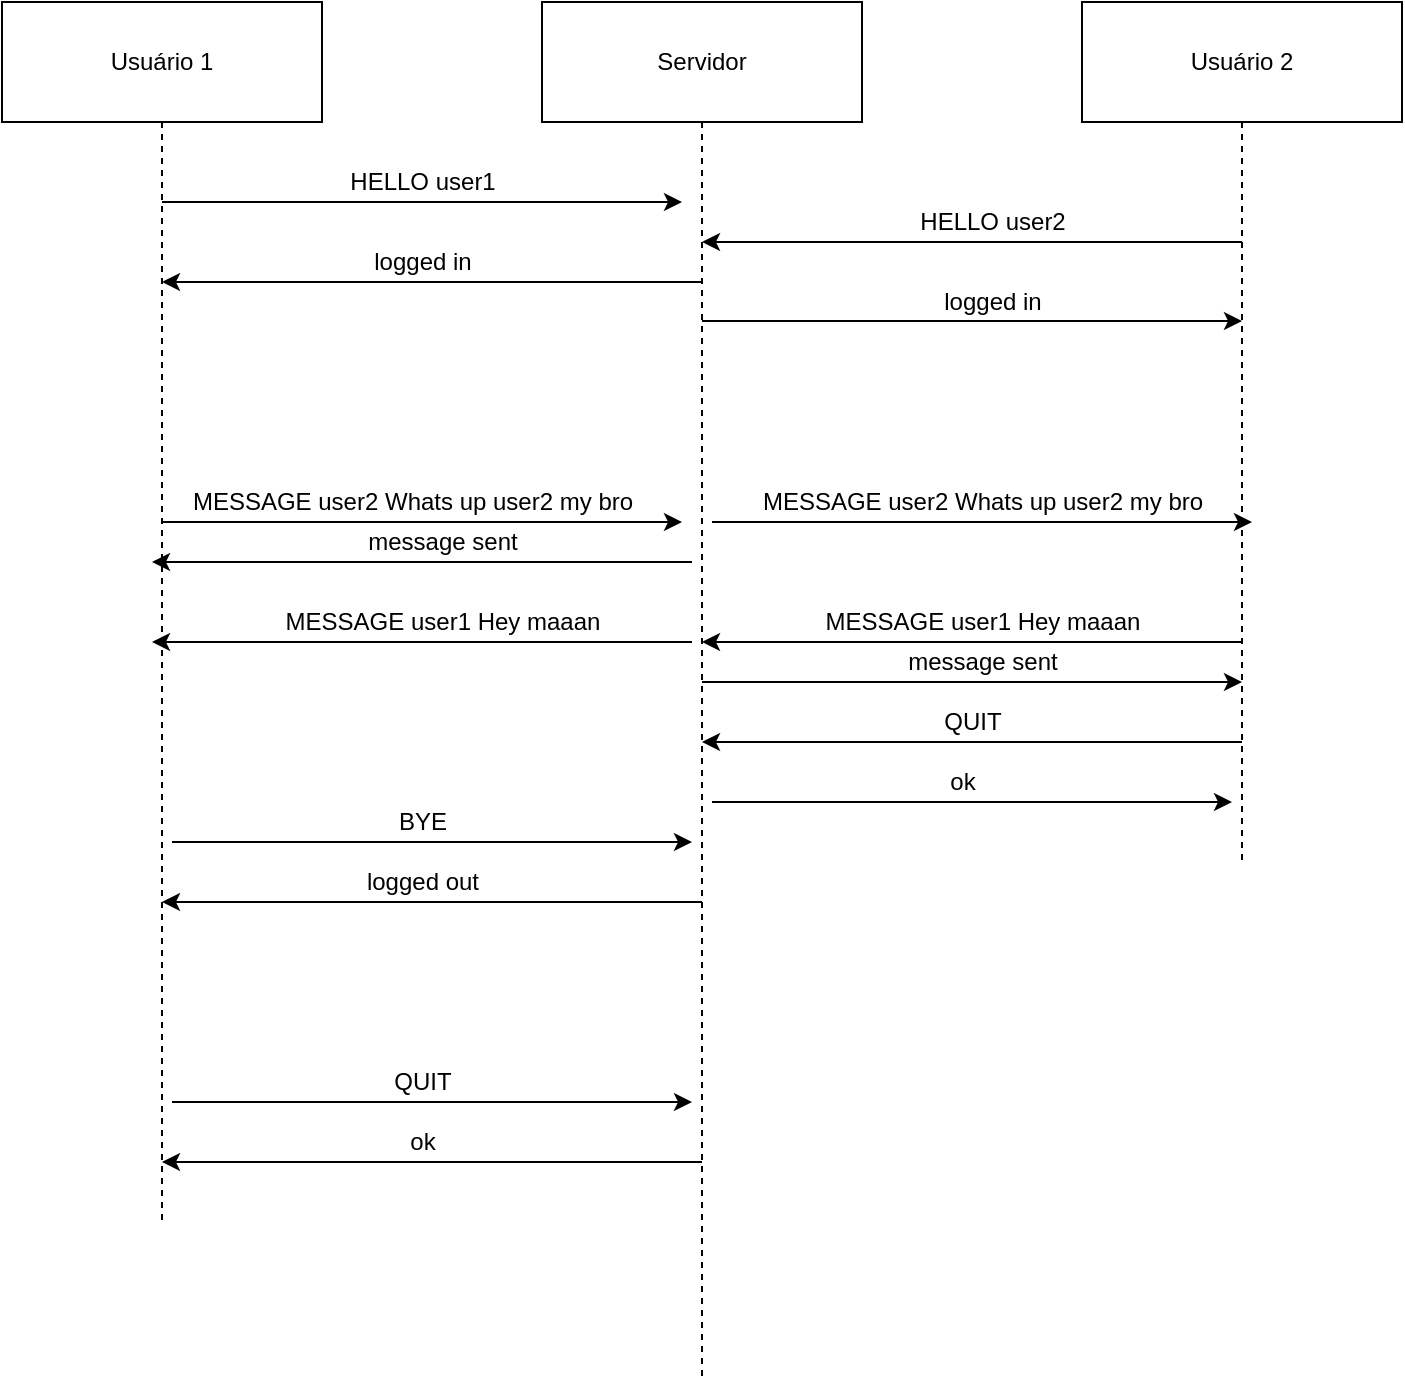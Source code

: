 <mxfile version="14.9.6" type="device"><diagram id="bTWCnN9KhAKQ1V6kNZzc" name="Page-1"><mxGraphModel dx="1327" dy="1930" grid="1" gridSize="10" guides="1" tooltips="1" connect="1" arrows="1" fold="1" page="1" pageScale="1" pageWidth="850" pageHeight="1100" math="0" shadow="0"><root><mxCell id="0"/><mxCell id="1" parent="0"/><mxCell id="ZqRX03mpMpJAdu-DGOCS-9" value="Usuário 1" style="shape=rect;html=1;whiteSpace=wrap;align=center;" vertex="1" parent="1"><mxGeometry x="130" y="-370" width="160" height="60" as="geometry"/></mxCell><mxCell id="ZqRX03mpMpJAdu-DGOCS-10" value="" style="edgeStyle=none;html=1;dashed=1;endArrow=none;align=center;verticalAlign=bottom;exitX=0.5;exitY=1;" edge="1" source="ZqRX03mpMpJAdu-DGOCS-9" parent="1"><mxGeometry x="1" relative="1" as="geometry"><mxPoint x="210" y="240" as="targetPoint"/></mxGeometry></mxCell><mxCell id="ZqRX03mpMpJAdu-DGOCS-13" value="Servidor" style="shape=rect;html=1;whiteSpace=wrap;align=center;" vertex="1" parent="1"><mxGeometry x="400" y="-370" width="160" height="60" as="geometry"/></mxCell><mxCell id="ZqRX03mpMpJAdu-DGOCS-14" value="" style="edgeStyle=none;html=1;dashed=1;endArrow=none;align=center;verticalAlign=bottom;exitX=0.5;exitY=1;" edge="1" parent="1" source="ZqRX03mpMpJAdu-DGOCS-13"><mxGeometry x="1" relative="1" as="geometry"><mxPoint x="480" y="320" as="targetPoint"/></mxGeometry></mxCell><mxCell id="ZqRX03mpMpJAdu-DGOCS-15" value="Usuário 2" style="shape=rect;html=1;whiteSpace=wrap;align=center;" vertex="1" parent="1"><mxGeometry x="670" y="-370" width="160" height="60" as="geometry"/></mxCell><mxCell id="ZqRX03mpMpJAdu-DGOCS-16" value="" style="edgeStyle=none;html=1;dashed=1;endArrow=none;align=center;verticalAlign=bottom;exitX=0.5;exitY=1;" edge="1" parent="1" source="ZqRX03mpMpJAdu-DGOCS-15"><mxGeometry x="1" relative="1" as="geometry"><mxPoint x="750" y="60" as="targetPoint"/></mxGeometry></mxCell><mxCell id="ZqRX03mpMpJAdu-DGOCS-17" value="" style="endArrow=classic;html=1;" edge="1" parent="1"><mxGeometry width="50" height="50" relative="1" as="geometry"><mxPoint x="210" y="-270" as="sourcePoint"/><mxPoint x="470" y="-270" as="targetPoint"/></mxGeometry></mxCell><mxCell id="ZqRX03mpMpJAdu-DGOCS-18" value="HELLO user1" style="text;html=1;align=center;verticalAlign=middle;resizable=0;points=[];autosize=1;strokeColor=none;" vertex="1" parent="1"><mxGeometry x="295" y="-290" width="90" height="20" as="geometry"/></mxCell><mxCell id="ZqRX03mpMpJAdu-DGOCS-19" value="" style="endArrow=classic;html=1;" edge="1" parent="1"><mxGeometry width="50" height="50" relative="1" as="geometry"><mxPoint x="480" y="-230" as="sourcePoint"/><mxPoint x="210" y="-230" as="targetPoint"/></mxGeometry></mxCell><mxCell id="ZqRX03mpMpJAdu-DGOCS-20" value="logged in" style="text;html=1;align=center;verticalAlign=middle;resizable=0;points=[];autosize=1;strokeColor=none;" vertex="1" parent="1"><mxGeometry x="310" y="-250" width="60" height="20" as="geometry"/></mxCell><mxCell id="ZqRX03mpMpJAdu-DGOCS-21" value="" style="endArrow=classic;html=1;" edge="1" parent="1"><mxGeometry width="50" height="50" relative="1" as="geometry"><mxPoint x="480" y="-210.5" as="sourcePoint"/><mxPoint x="750" y="-210.5" as="targetPoint"/></mxGeometry></mxCell><mxCell id="ZqRX03mpMpJAdu-DGOCS-23" value="" style="endArrow=classic;html=1;" edge="1" parent="1"><mxGeometry width="50" height="50" relative="1" as="geometry"><mxPoint x="750" y="-250" as="sourcePoint"/><mxPoint x="480" y="-250" as="targetPoint"/></mxGeometry></mxCell><mxCell id="ZqRX03mpMpJAdu-DGOCS-24" value="HELLO user2" style="text;html=1;align=center;verticalAlign=middle;resizable=0;points=[];autosize=1;strokeColor=none;" vertex="1" parent="1"><mxGeometry x="580" y="-270" width="90" height="20" as="geometry"/></mxCell><mxCell id="ZqRX03mpMpJAdu-DGOCS-25" value="logged in" style="text;html=1;align=center;verticalAlign=middle;resizable=0;points=[];autosize=1;strokeColor=none;" vertex="1" parent="1"><mxGeometry x="595" y="-230" width="60" height="20" as="geometry"/></mxCell><mxCell id="ZqRX03mpMpJAdu-DGOCS-26" value="" style="endArrow=classic;html=1;" edge="1" parent="1"><mxGeometry width="50" height="50" relative="1" as="geometry"><mxPoint x="210" y="-110" as="sourcePoint"/><mxPoint x="470" y="-110" as="targetPoint"/></mxGeometry></mxCell><mxCell id="ZqRX03mpMpJAdu-DGOCS-27" value="MESSAGE user2 Whats up user2 my bro" style="text;html=1;align=center;verticalAlign=middle;resizable=0;points=[];autosize=1;strokeColor=none;" vertex="1" parent="1"><mxGeometry x="215" y="-130" width="240" height="20" as="geometry"/></mxCell><mxCell id="ZqRX03mpMpJAdu-DGOCS-28" value="" style="endArrow=classic;html=1;" edge="1" parent="1"><mxGeometry width="50" height="50" relative="1" as="geometry"><mxPoint x="475" y="-90" as="sourcePoint"/><mxPoint x="205" y="-90" as="targetPoint"/></mxGeometry></mxCell><mxCell id="ZqRX03mpMpJAdu-DGOCS-29" value="message sent" style="text;html=1;align=center;verticalAlign=middle;resizable=0;points=[];autosize=1;strokeColor=none;" vertex="1" parent="1"><mxGeometry x="305" y="-110" width="90" height="20" as="geometry"/></mxCell><mxCell id="ZqRX03mpMpJAdu-DGOCS-30" value="" style="endArrow=classic;html=1;" edge="1" parent="1"><mxGeometry width="50" height="50" relative="1" as="geometry"><mxPoint x="485" y="-110" as="sourcePoint"/><mxPoint x="755" y="-110" as="targetPoint"/></mxGeometry></mxCell><mxCell id="ZqRX03mpMpJAdu-DGOCS-31" value="MESSAGE user2 Whats up user2 my bro" style="text;html=1;align=center;verticalAlign=middle;resizable=0;points=[];autosize=1;strokeColor=none;" vertex="1" parent="1"><mxGeometry x="500" y="-130" width="240" height="20" as="geometry"/></mxCell><mxCell id="ZqRX03mpMpJAdu-DGOCS-33" value="" style="endArrow=classic;html=1;" edge="1" parent="1"><mxGeometry width="50" height="50" relative="1" as="geometry"><mxPoint x="750" y="-50" as="sourcePoint"/><mxPoint x="480" y="-50" as="targetPoint"/></mxGeometry></mxCell><mxCell id="ZqRX03mpMpJAdu-DGOCS-34" value="MESSAGE user1 Hey maaan" style="text;html=1;align=center;verticalAlign=middle;resizable=0;points=[];autosize=1;strokeColor=none;" vertex="1" parent="1"><mxGeometry x="535" y="-70" width="170" height="20" as="geometry"/></mxCell><mxCell id="ZqRX03mpMpJAdu-DGOCS-35" value="" style="endArrow=classic;html=1;" edge="1" parent="1"><mxGeometry width="50" height="50" relative="1" as="geometry"><mxPoint x="475" y="-50" as="sourcePoint"/><mxPoint x="205" y="-50" as="targetPoint"/></mxGeometry></mxCell><mxCell id="ZqRX03mpMpJAdu-DGOCS-36" value="MESSAGE user1 Hey maaan" style="text;html=1;align=center;verticalAlign=middle;resizable=0;points=[];autosize=1;strokeColor=none;" vertex="1" parent="1"><mxGeometry x="265" y="-70" width="170" height="20" as="geometry"/></mxCell><mxCell id="ZqRX03mpMpJAdu-DGOCS-37" value="" style="endArrow=classic;html=1;" edge="1" parent="1"><mxGeometry width="50" height="50" relative="1" as="geometry"><mxPoint x="480" y="-30" as="sourcePoint"/><mxPoint x="750" y="-30" as="targetPoint"/></mxGeometry></mxCell><mxCell id="ZqRX03mpMpJAdu-DGOCS-38" value="message sent" style="text;html=1;align=center;verticalAlign=middle;resizable=0;points=[];autosize=1;strokeColor=none;" vertex="1" parent="1"><mxGeometry x="575" y="-50" width="90" height="20" as="geometry"/></mxCell><mxCell id="ZqRX03mpMpJAdu-DGOCS-39" value="" style="endArrow=classic;html=1;" edge="1" parent="1"><mxGeometry width="50" height="50" relative="1" as="geometry"><mxPoint x="215" y="50" as="sourcePoint"/><mxPoint x="475" y="50" as="targetPoint"/></mxGeometry></mxCell><mxCell id="ZqRX03mpMpJAdu-DGOCS-40" value="BYE" style="text;html=1;align=center;verticalAlign=middle;resizable=0;points=[];autosize=1;strokeColor=none;" vertex="1" parent="1"><mxGeometry x="320" y="30" width="40" height="20" as="geometry"/></mxCell><mxCell id="ZqRX03mpMpJAdu-DGOCS-41" value="" style="endArrow=classic;html=1;" edge="1" parent="1"><mxGeometry width="50" height="50" relative="1" as="geometry"><mxPoint x="480" y="80" as="sourcePoint"/><mxPoint x="210" y="80" as="targetPoint"/></mxGeometry></mxCell><mxCell id="ZqRX03mpMpJAdu-DGOCS-42" value="logged out" style="text;html=1;align=center;verticalAlign=middle;resizable=0;points=[];autosize=1;strokeColor=none;" vertex="1" parent="1"><mxGeometry x="305" y="60" width="70" height="20" as="geometry"/></mxCell><mxCell id="ZqRX03mpMpJAdu-DGOCS-43" value="" style="endArrow=classic;html=1;" edge="1" parent="1"><mxGeometry width="50" height="50" relative="1" as="geometry"><mxPoint x="215" y="180" as="sourcePoint"/><mxPoint x="475" y="180" as="targetPoint"/></mxGeometry></mxCell><mxCell id="ZqRX03mpMpJAdu-DGOCS-44" value="QUIT" style="text;html=1;align=center;verticalAlign=middle;resizable=0;points=[];autosize=1;strokeColor=none;" vertex="1" parent="1"><mxGeometry x="320" y="160" width="40" height="20" as="geometry"/></mxCell><mxCell id="ZqRX03mpMpJAdu-DGOCS-45" value="" style="endArrow=classic;html=1;" edge="1" parent="1"><mxGeometry width="50" height="50" relative="1" as="geometry"><mxPoint x="480" y="210" as="sourcePoint"/><mxPoint x="210" y="210" as="targetPoint"/></mxGeometry></mxCell><mxCell id="ZqRX03mpMpJAdu-DGOCS-46" value="ok" style="text;html=1;align=center;verticalAlign=middle;resizable=0;points=[];autosize=1;strokeColor=none;" vertex="1" parent="1"><mxGeometry x="325" y="190" width="30" height="20" as="geometry"/></mxCell><mxCell id="ZqRX03mpMpJAdu-DGOCS-48" value="" style="endArrow=classic;html=1;" edge="1" parent="1"><mxGeometry width="50" height="50" relative="1" as="geometry"><mxPoint x="750" as="sourcePoint"/><mxPoint x="480" as="targetPoint"/></mxGeometry></mxCell><mxCell id="ZqRX03mpMpJAdu-DGOCS-49" value="QUIT" style="text;html=1;align=center;verticalAlign=middle;resizable=0;points=[];autosize=1;strokeColor=none;" vertex="1" parent="1"><mxGeometry x="595" y="-20" width="40" height="20" as="geometry"/></mxCell><mxCell id="ZqRX03mpMpJAdu-DGOCS-50" value="" style="endArrow=classic;html=1;" edge="1" parent="1"><mxGeometry width="50" height="50" relative="1" as="geometry"><mxPoint x="485" y="30" as="sourcePoint"/><mxPoint x="745" y="30" as="targetPoint"/></mxGeometry></mxCell><mxCell id="ZqRX03mpMpJAdu-DGOCS-51" value="ok" style="text;html=1;align=center;verticalAlign=middle;resizable=0;points=[];autosize=1;strokeColor=none;" vertex="1" parent="1"><mxGeometry x="595" y="10" width="30" height="20" as="geometry"/></mxCell></root></mxGraphModel></diagram></mxfile>